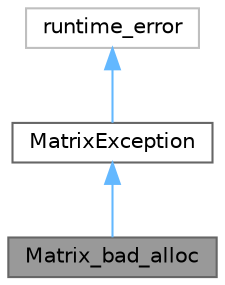digraph "Matrix_bad_alloc"
{
 // LATEX_PDF_SIZE
  bgcolor="transparent";
  edge [fontname=Helvetica,fontsize=10,labelfontname=Helvetica,labelfontsize=10];
  node [fontname=Helvetica,fontsize=10,shape=box,height=0.2,width=0.4];
  Node1 [id="Node000001",label="Matrix_bad_alloc",height=0.2,width=0.4,color="gray40", fillcolor="grey60", style="filled", fontcolor="black",tooltip="Signals memory allocation error for Matrix classes."];
  Node2 -> Node1 [id="edge1_Node000001_Node000002",dir="back",color="steelblue1",style="solid",tooltip=" "];
  Node2 [id="Node000002",label="MatrixException",height=0.2,width=0.4,color="gray40", fillcolor="white", style="filled",URL="$class_matrix_exception.html",tooltip="Master base class for Matrix exceptions."];
  Node3 -> Node2 [id="edge2_Node000002_Node000003",dir="back",color="steelblue1",style="solid",tooltip=" "];
  Node3 [id="Node000003",label="runtime_error",height=0.2,width=0.4,color="grey75", fillcolor="white", style="filled",tooltip=" "];
}
